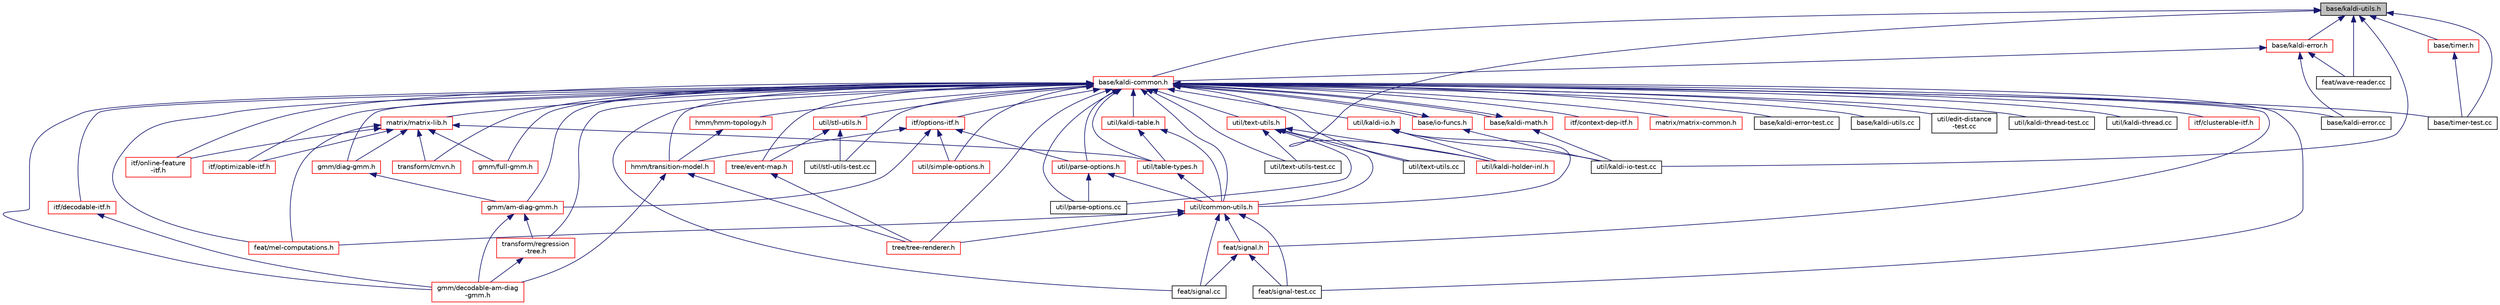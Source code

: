 digraph "base/kaldi-utils.h"
{
  edge [fontname="Helvetica",fontsize="10",labelfontname="Helvetica",labelfontsize="10"];
  node [fontname="Helvetica",fontsize="10",shape=record];
  Node4 [label="base/kaldi-utils.h",height=0.2,width=0.4,color="black", fillcolor="grey75", style="filled", fontcolor="black"];
  Node4 -> Node5 [dir="back",color="midnightblue",fontsize="10",style="solid",fontname="Helvetica"];
  Node5 [label="base/kaldi-common.h",height=0.2,width=0.4,color="red", fillcolor="white", style="filled",URL="$kaldi-common_8h.html"];
  Node5 -> Node6 [dir="back",color="midnightblue",fontsize="10",style="solid",fontname="Helvetica"];
  Node6 [label="itf/clusterable-itf.h",height=0.2,width=0.4,color="red", fillcolor="white", style="filled",URL="$clusterable-itf_8h.html"];
  Node5 -> Node574 [dir="back",color="midnightblue",fontsize="10",style="solid",fontname="Helvetica"];
  Node574 [label="base/io-funcs.h",height=0.2,width=0.4,color="red", fillcolor="white", style="filled",URL="$io-funcs_8h.html"];
  Node574 -> Node5 [dir="back",color="midnightblue",fontsize="10",style="solid",fontname="Helvetica"];
  Node574 -> Node577 [dir="back",color="midnightblue",fontsize="10",style="solid",fontname="Helvetica"];
  Node577 [label="util/kaldi-io-test.cc",height=0.2,width=0.4,color="black", fillcolor="white", style="filled",URL="$kaldi-io-test_8cc.html"];
  Node5 -> Node579 [dir="back",color="midnightblue",fontsize="10",style="solid",fontname="Helvetica"];
  Node579 [label="base/kaldi-math.h",height=0.2,width=0.4,color="red", fillcolor="white", style="filled",URL="$kaldi-math_8h.html"];
  Node579 -> Node5 [dir="back",color="midnightblue",fontsize="10",style="solid",fontname="Helvetica"];
  Node579 -> Node577 [dir="back",color="midnightblue",fontsize="10",style="solid",fontname="Helvetica"];
  Node5 -> Node787 [dir="back",color="midnightblue",fontsize="10",style="solid",fontname="Helvetica"];
  Node787 [label="itf/context-dep-itf.h",height=0.2,width=0.4,color="red", fillcolor="white", style="filled",URL="$context-dep-itf_8h.html"];
  Node5 -> Node788 [dir="back",color="midnightblue",fontsize="10",style="solid",fontname="Helvetica"];
  Node788 [label="itf/decodable-itf.h",height=0.2,width=0.4,color="red", fillcolor="white", style="filled",URL="$decodable-itf_8h.html"];
  Node788 -> Node37 [dir="back",color="midnightblue",fontsize="10",style="solid",fontname="Helvetica"];
  Node37 [label="gmm/decodable-am-diag\l-gmm.h",height=0.2,width=0.4,color="red", fillcolor="white", style="filled",URL="$decodable-am-diag-gmm_8h.html"];
  Node5 -> Node791 [dir="back",color="midnightblue",fontsize="10",style="solid",fontname="Helvetica"];
  Node791 [label="itf/online-feature\l-itf.h",height=0.2,width=0.4,color="red", fillcolor="white", style="filled",URL="$online-feature-itf_8h.html"];
  Node5 -> Node800 [dir="back",color="midnightblue",fontsize="10",style="solid",fontname="Helvetica"];
  Node800 [label="matrix/matrix-lib.h",height=0.2,width=0.4,color="red", fillcolor="white", style="filled",URL="$matrix-lib_8h.html"];
  Node800 -> Node791 [dir="back",color="midnightblue",fontsize="10",style="solid",fontname="Helvetica"];
  Node800 -> Node801 [dir="back",color="midnightblue",fontsize="10",style="solid",fontname="Helvetica"];
  Node801 [label="itf/optimizable-itf.h",height=0.2,width=0.4,color="red", fillcolor="white", style="filled",URL="$optimizable-itf_8h.html"];
  Node800 -> Node805 [dir="back",color="midnightblue",fontsize="10",style="solid",fontname="Helvetica"];
  Node805 [label="util/table-types.h",height=0.2,width=0.4,color="red", fillcolor="white", style="filled",URL="$table-types_8h.html"];
  Node805 -> Node806 [dir="back",color="midnightblue",fontsize="10",style="solid",fontname="Helvetica"];
  Node806 [label="util/common-utils.h",height=0.2,width=0.4,color="red", fillcolor="white", style="filled",URL="$common-utils_8h.html"];
  Node806 -> Node845 [dir="back",color="midnightblue",fontsize="10",style="solid",fontname="Helvetica"];
  Node845 [label="feat/mel-computations.h",height=0.2,width=0.4,color="red", fillcolor="white", style="filled",URL="$mel-computations_8h.html"];
  Node806 -> Node846 [dir="back",color="midnightblue",fontsize="10",style="solid",fontname="Helvetica"];
  Node846 [label="feat/signal-test.cc",height=0.2,width=0.4,color="black", fillcolor="white", style="filled",URL="$signal-test_8cc.html"];
  Node806 -> Node847 [dir="back",color="midnightblue",fontsize="10",style="solid",fontname="Helvetica"];
  Node847 [label="feat/signal.h",height=0.2,width=0.4,color="red", fillcolor="white", style="filled",URL="$signal_8h.html"];
  Node847 -> Node846 [dir="back",color="midnightblue",fontsize="10",style="solid",fontname="Helvetica"];
  Node847 -> Node848 [dir="back",color="midnightblue",fontsize="10",style="solid",fontname="Helvetica"];
  Node848 [label="feat/signal.cc",height=0.2,width=0.4,color="black", fillcolor="white", style="filled",URL="$signal_8cc.html"];
  Node806 -> Node848 [dir="back",color="midnightblue",fontsize="10",style="solid",fontname="Helvetica"];
  Node806 -> Node34 [dir="back",color="midnightblue",fontsize="10",style="solid",fontname="Helvetica"];
  Node34 [label="tree/tree-renderer.h",height=0.2,width=0.4,color="red", fillcolor="white", style="filled",URL="$tree-renderer_8h.html"];
  Node800 -> Node845 [dir="back",color="midnightblue",fontsize="10",style="solid",fontname="Helvetica"];
  Node800 -> Node985 [dir="back",color="midnightblue",fontsize="10",style="solid",fontname="Helvetica"];
  Node985 [label="transform/cmvn.h",height=0.2,width=0.4,color="red", fillcolor="white", style="filled",URL="$cmvn_8h.html"];
  Node800 -> Node486 [dir="back",color="midnightblue",fontsize="10",style="solid",fontname="Helvetica"];
  Node486 [label="gmm/diag-gmm.h",height=0.2,width=0.4,color="red", fillcolor="white", style="filled",URL="$diag-gmm_8h.html"];
  Node486 -> Node497 [dir="back",color="midnightblue",fontsize="10",style="solid",fontname="Helvetica"];
  Node497 [label="gmm/am-diag-gmm.h",height=0.2,width=0.4,color="red", fillcolor="white", style="filled",URL="$am-diag-gmm_8h.html"];
  Node497 -> Node37 [dir="back",color="midnightblue",fontsize="10",style="solid",fontname="Helvetica"];
  Node497 -> Node499 [dir="back",color="midnightblue",fontsize="10",style="solid",fontname="Helvetica"];
  Node499 [label="transform/regression\l-tree.h",height=0.2,width=0.4,color="red", fillcolor="white", style="filled",URL="$regression-tree_8h.html"];
  Node499 -> Node37 [dir="back",color="midnightblue",fontsize="10",style="solid",fontname="Helvetica"];
  Node800 -> Node988 [dir="back",color="midnightblue",fontsize="10",style="solid",fontname="Helvetica"];
  Node988 [label="gmm/full-gmm.h",height=0.2,width=0.4,color="red", fillcolor="white", style="filled",URL="$full-gmm_8h.html"];
  Node5 -> Node996 [dir="back",color="midnightblue",fontsize="10",style="solid",fontname="Helvetica"];
  Node996 [label="matrix/matrix-common.h",height=0.2,width=0.4,color="red", fillcolor="white", style="filled",URL="$matrix-common_8h.html"];
  Node5 -> Node801 [dir="back",color="midnightblue",fontsize="10",style="solid",fontname="Helvetica"];
  Node5 -> Node1061 [dir="back",color="midnightblue",fontsize="10",style="solid",fontname="Helvetica"];
  Node1061 [label="itf/options-itf.h",height=0.2,width=0.4,color="red", fillcolor="white", style="filled",URL="$options-itf_8h.html"];
  Node1061 -> Node1062 [dir="back",color="midnightblue",fontsize="10",style="solid",fontname="Helvetica"];
  Node1062 [label="util/parse-options.h",height=0.2,width=0.4,color="red", fillcolor="white", style="filled",URL="$parse-options_8h.html"];
  Node1062 -> Node806 [dir="back",color="midnightblue",fontsize="10",style="solid",fontname="Helvetica"];
  Node1062 -> Node1064 [dir="back",color="midnightblue",fontsize="10",style="solid",fontname="Helvetica"];
  Node1064 [label="util/parse-options.cc",height=0.2,width=0.4,color="black", fillcolor="white", style="filled",URL="$parse-options_8cc.html"];
  Node1061 -> Node1074 [dir="back",color="midnightblue",fontsize="10",style="solid",fontname="Helvetica"];
  Node1074 [label="util/simple-options.h",height=0.2,width=0.4,color="red", fillcolor="white", style="filled",URL="$simple-options_8h.html"];
  Node1061 -> Node33 [dir="back",color="midnightblue",fontsize="10",style="solid",fontname="Helvetica"];
  Node33 [label="hmm/transition-model.h",height=0.2,width=0.4,color="red", fillcolor="white", style="filled",URL="$transition-model_8h.html"];
  Node33 -> Node34 [dir="back",color="midnightblue",fontsize="10",style="solid",fontname="Helvetica"];
  Node33 -> Node37 [dir="back",color="midnightblue",fontsize="10",style="solid",fontname="Helvetica"];
  Node1061 -> Node497 [dir="back",color="midnightblue",fontsize="10",style="solid",fontname="Helvetica"];
  Node5 -> Node1083 [dir="back",color="midnightblue",fontsize="10",style="solid",fontname="Helvetica"];
  Node1083 [label="base/kaldi-error-test.cc",height=0.2,width=0.4,color="black", fillcolor="white", style="filled",URL="$kaldi-error-test_8cc.html"];
  Node5 -> Node1084 [dir="back",color="midnightblue",fontsize="10",style="solid",fontname="Helvetica"];
  Node1084 [label="base/kaldi-error.cc",height=0.2,width=0.4,color="black", fillcolor="white", style="filled",URL="$kaldi-error_8cc.html"];
  Node5 -> Node1085 [dir="back",color="midnightblue",fontsize="10",style="solid",fontname="Helvetica"];
  Node1085 [label="base/kaldi-utils.cc",height=0.2,width=0.4,color="black", fillcolor="white", style="filled",URL="$kaldi-utils_8cc.html"];
  Node5 -> Node1086 [dir="back",color="midnightblue",fontsize="10",style="solid",fontname="Helvetica"];
  Node1086 [label="base/timer-test.cc",height=0.2,width=0.4,color="black", fillcolor="white", style="filled",URL="$timer-test_8cc.html"];
  Node5 -> Node1087 [dir="back",color="midnightblue",fontsize="10",style="solid",fontname="Helvetica"];
  Node1087 [label="util/stl-utils.h",height=0.2,width=0.4,color="red", fillcolor="white", style="filled",URL="$stl-utils_8h.html"];
  Node1087 -> Node1101 [dir="back",color="midnightblue",fontsize="10",style="solid",fontname="Helvetica"];
  Node1101 [label="util/stl-utils-test.cc",height=0.2,width=0.4,color="black", fillcolor="white", style="filled",URL="$stl-utils-test_8cc.html"];
  Node1087 -> Node1089 [dir="back",color="midnightblue",fontsize="10",style="solid",fontname="Helvetica"];
  Node1089 [label="tree/event-map.h",height=0.2,width=0.4,color="red", fillcolor="white", style="filled",URL="$event-map_8h.html"];
  Node1089 -> Node34 [dir="back",color="midnightblue",fontsize="10",style="solid",fontname="Helvetica"];
  Node5 -> Node806 [dir="back",color="midnightblue",fontsize="10",style="solid",fontname="Helvetica"];
  Node5 -> Node1062 [dir="back",color="midnightblue",fontsize="10",style="solid",fontname="Helvetica"];
  Node5 -> Node1024 [dir="back",color="midnightblue",fontsize="10",style="solid",fontname="Helvetica"];
  Node1024 [label="util/kaldi-io.h",height=0.2,width=0.4,color="red", fillcolor="white", style="filled",URL="$kaldi-io_8h.html"];
  Node1024 -> Node806 [dir="back",color="midnightblue",fontsize="10",style="solid",fontname="Helvetica"];
  Node1024 -> Node1027 [dir="back",color="midnightblue",fontsize="10",style="solid",fontname="Helvetica"];
  Node1027 [label="util/kaldi-holder-inl.h",height=0.2,width=0.4,color="red", fillcolor="white", style="filled",URL="$kaldi-holder-inl_8h.html"];
  Node1024 -> Node577 [dir="back",color="midnightblue",fontsize="10",style="solid",fontname="Helvetica"];
  Node5 -> Node1106 [dir="back",color="midnightblue",fontsize="10",style="solid",fontname="Helvetica"];
  Node1106 [label="util/text-utils.h",height=0.2,width=0.4,color="red", fillcolor="white", style="filled",URL="$text-utils_8h.html"];
  Node1106 -> Node1027 [dir="back",color="midnightblue",fontsize="10",style="solid",fontname="Helvetica"];
  Node1106 -> Node806 [dir="back",color="midnightblue",fontsize="10",style="solid",fontname="Helvetica"];
  Node1106 -> Node1064 [dir="back",color="midnightblue",fontsize="10",style="solid",fontname="Helvetica"];
  Node1106 -> Node1107 [dir="back",color="midnightblue",fontsize="10",style="solid",fontname="Helvetica"];
  Node1107 [label="util/text-utils-test.cc",height=0.2,width=0.4,color="black", fillcolor="white", style="filled",URL="$text-utils-test_8cc.html"];
  Node1106 -> Node1108 [dir="back",color="midnightblue",fontsize="10",style="solid",fontname="Helvetica"];
  Node1108 [label="util/text-utils.cc",height=0.2,width=0.4,color="black", fillcolor="white", style="filled",URL="$text-utils_8cc.html"];
  Node5 -> Node1016 [dir="back",color="midnightblue",fontsize="10",style="solid",fontname="Helvetica"];
  Node1016 [label="util/kaldi-table.h",height=0.2,width=0.4,color="red", fillcolor="white", style="filled",URL="$kaldi-table_8h.html"];
  Node1016 -> Node806 [dir="back",color="midnightblue",fontsize="10",style="solid",fontname="Helvetica"];
  Node1016 -> Node805 [dir="back",color="midnightblue",fontsize="10",style="solid",fontname="Helvetica"];
  Node5 -> Node805 [dir="back",color="midnightblue",fontsize="10",style="solid",fontname="Helvetica"];
  Node5 -> Node1098 [dir="back",color="midnightblue",fontsize="10",style="solid",fontname="Helvetica"];
  Node1098 [label="util/edit-distance\l-test.cc",height=0.2,width=0.4,color="black", fillcolor="white", style="filled",URL="$edit-distance-test_8cc.html"];
  Node5 -> Node1072 [dir="back",color="midnightblue",fontsize="10",style="solid",fontname="Helvetica"];
  Node1072 [label="util/kaldi-thread-test.cc",height=0.2,width=0.4,color="black", fillcolor="white", style="filled",URL="$kaldi-thread-test_8cc.html"];
  Node5 -> Node1073 [dir="back",color="midnightblue",fontsize="10",style="solid",fontname="Helvetica"];
  Node1073 [label="util/kaldi-thread.cc",height=0.2,width=0.4,color="black", fillcolor="white", style="filled",URL="$kaldi-thread_8cc.html"];
  Node5 -> Node1064 [dir="back",color="midnightblue",fontsize="10",style="solid",fontname="Helvetica"];
  Node5 -> Node1074 [dir="back",color="midnightblue",fontsize="10",style="solid",fontname="Helvetica"];
  Node5 -> Node1101 [dir="back",color="midnightblue",fontsize="10",style="solid",fontname="Helvetica"];
  Node5 -> Node1107 [dir="back",color="midnightblue",fontsize="10",style="solid",fontname="Helvetica"];
  Node5 -> Node1108 [dir="back",color="midnightblue",fontsize="10",style="solid",fontname="Helvetica"];
  Node5 -> Node845 [dir="back",color="midnightblue",fontsize="10",style="solid",fontname="Helvetica"];
  Node5 -> Node985 [dir="back",color="midnightblue",fontsize="10",style="solid",fontname="Helvetica"];
  Node5 -> Node846 [dir="back",color="midnightblue",fontsize="10",style="solid",fontname="Helvetica"];
  Node5 -> Node847 [dir="back",color="midnightblue",fontsize="10",style="solid",fontname="Helvetica"];
  Node5 -> Node848 [dir="back",color="midnightblue",fontsize="10",style="solid",fontname="Helvetica"];
  Node5 -> Node1089 [dir="back",color="midnightblue",fontsize="10",style="solid",fontname="Helvetica"];
  Node5 -> Node34 [dir="back",color="midnightblue",fontsize="10",style="solid",fontname="Helvetica"];
  Node5 -> Node33 [dir="back",color="midnightblue",fontsize="10",style="solid",fontname="Helvetica"];
  Node5 -> Node476 [dir="back",color="midnightblue",fontsize="10",style="solid",fontname="Helvetica"];
  Node476 [label="hmm/hmm-topology.h",height=0.2,width=0.4,color="red", fillcolor="white", style="filled",URL="$hmm-topology_8h.html"];
  Node476 -> Node33 [dir="back",color="midnightblue",fontsize="10",style="solid",fontname="Helvetica"];
  Node5 -> Node486 [dir="back",color="midnightblue",fontsize="10",style="solid",fontname="Helvetica"];
  Node5 -> Node988 [dir="back",color="midnightblue",fontsize="10",style="solid",fontname="Helvetica"];
  Node5 -> Node497 [dir="back",color="midnightblue",fontsize="10",style="solid",fontname="Helvetica"];
  Node5 -> Node37 [dir="back",color="midnightblue",fontsize="10",style="solid",fontname="Helvetica"];
  Node5 -> Node499 [dir="back",color="midnightblue",fontsize="10",style="solid",fontname="Helvetica"];
  Node4 -> Node1120 [dir="back",color="midnightblue",fontsize="10",style="solid",fontname="Helvetica"];
  Node1120 [label="base/kaldi-error.h",height=0.2,width=0.4,color="red", fillcolor="white", style="filled",URL="$kaldi-error_8h.html"];
  Node1120 -> Node5 [dir="back",color="midnightblue",fontsize="10",style="solid",fontname="Helvetica"];
  Node1120 -> Node1084 [dir="back",color="midnightblue",fontsize="10",style="solid",fontname="Helvetica"];
  Node1120 -> Node1047 [dir="back",color="midnightblue",fontsize="10",style="solid",fontname="Helvetica"];
  Node1047 [label="feat/wave-reader.cc",height=0.2,width=0.4,color="black", fillcolor="white", style="filled",URL="$wave-reader_8cc.html"];
  Node4 -> Node1124 [dir="back",color="midnightblue",fontsize="10",style="solid",fontname="Helvetica"];
  Node1124 [label="base/timer.h",height=0.2,width=0.4,color="red", fillcolor="white", style="filled",URL="$timer_8h.html"];
  Node1124 -> Node1086 [dir="back",color="midnightblue",fontsize="10",style="solid",fontname="Helvetica"];
  Node4 -> Node1086 [dir="back",color="midnightblue",fontsize="10",style="solid",fontname="Helvetica"];
  Node4 -> Node1027 [dir="back",color="midnightblue",fontsize="10",style="solid",fontname="Helvetica"];
  Node4 -> Node577 [dir="back",color="midnightblue",fontsize="10",style="solid",fontname="Helvetica"];
  Node4 -> Node1047 [dir="back",color="midnightblue",fontsize="10",style="solid",fontname="Helvetica"];
}
